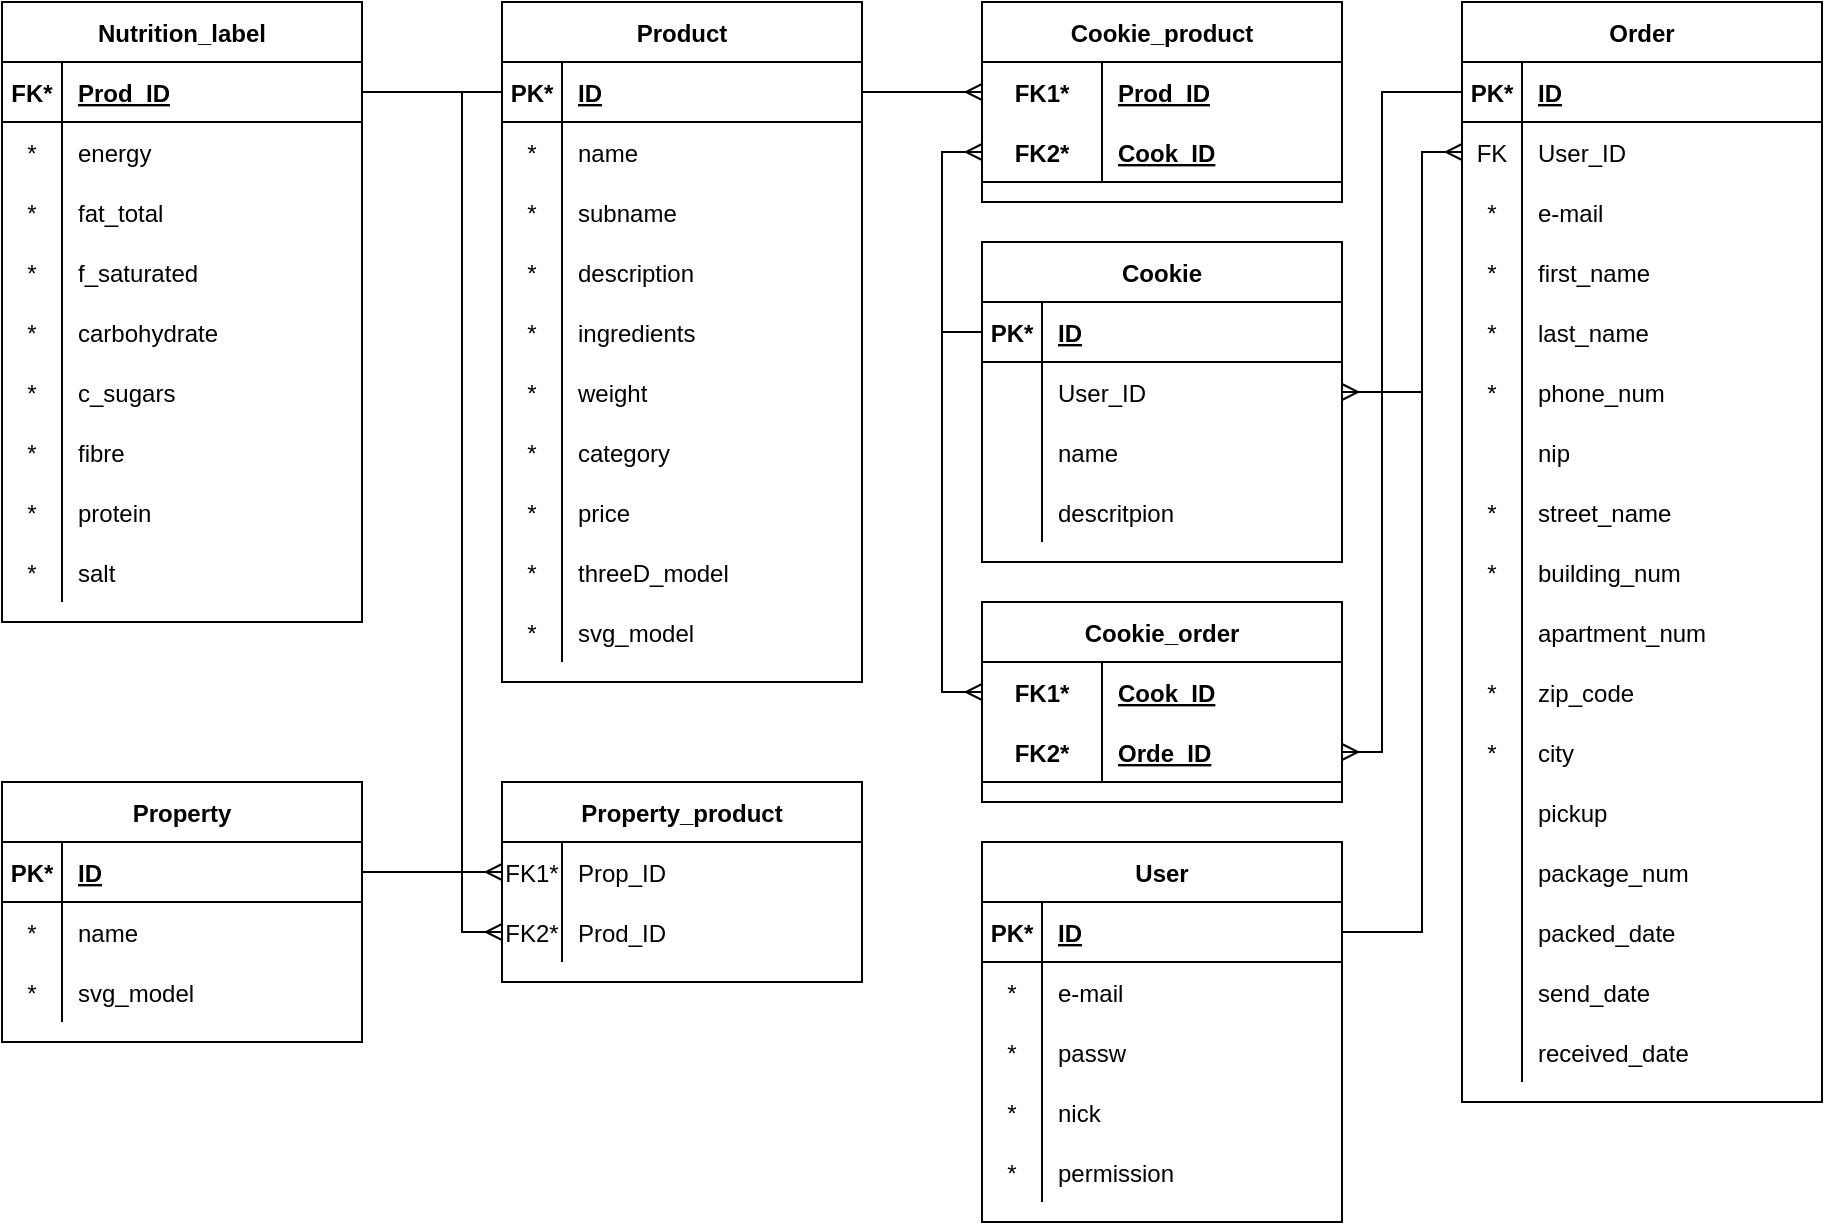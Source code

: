 <mxfile version="18.0.6" type="device"><diagram id="5lNnN4MCp5FqK1g4iGYj" name="Page-1"><mxGraphModel dx="1865" dy="649" grid="1" gridSize="10" guides="1" tooltips="1" connect="1" arrows="1" fold="1" page="1" pageScale="1" pageWidth="827" pageHeight="1169" math="0" shadow="0"><root><mxCell id="0"/><mxCell id="1" parent="0"/><mxCell id="BHsNWdDiVGUq5QHB5deT-18" value="Product" style="shape=table;startSize=30;container=1;collapsible=1;childLayout=tableLayout;fixedRows=1;rowLines=0;fontStyle=1;align=center;resizeLast=1;" parent="1" vertex="1"><mxGeometry x="-290" y="80" width="180" height="340" as="geometry"/></mxCell><mxCell id="BHsNWdDiVGUq5QHB5deT-19" value="" style="shape=tableRow;horizontal=0;startSize=0;swimlaneHead=0;swimlaneBody=0;fillColor=none;collapsible=0;dropTarget=0;points=[[0,0.5],[1,0.5]];portConstraint=eastwest;top=0;left=0;right=0;bottom=1;" parent="BHsNWdDiVGUq5QHB5deT-18" vertex="1"><mxGeometry y="30" width="180" height="30" as="geometry"/></mxCell><mxCell id="BHsNWdDiVGUq5QHB5deT-20" value="PK*" style="shape=partialRectangle;connectable=0;fillColor=none;top=0;left=0;bottom=0;right=0;fontStyle=1;overflow=hidden;" parent="BHsNWdDiVGUq5QHB5deT-19" vertex="1"><mxGeometry width="30" height="30" as="geometry"><mxRectangle width="30" height="30" as="alternateBounds"/></mxGeometry></mxCell><mxCell id="BHsNWdDiVGUq5QHB5deT-21" value="ID" style="shape=partialRectangle;connectable=0;fillColor=none;top=0;left=0;bottom=0;right=0;align=left;spacingLeft=6;fontStyle=5;overflow=hidden;" parent="BHsNWdDiVGUq5QHB5deT-19" vertex="1"><mxGeometry x="30" width="150" height="30" as="geometry"><mxRectangle width="150" height="30" as="alternateBounds"/></mxGeometry></mxCell><mxCell id="BHsNWdDiVGUq5QHB5deT-22" value="" style="shape=tableRow;horizontal=0;startSize=0;swimlaneHead=0;swimlaneBody=0;fillColor=none;collapsible=0;dropTarget=0;points=[[0,0.5],[1,0.5]];portConstraint=eastwest;top=0;left=0;right=0;bottom=0;" parent="BHsNWdDiVGUq5QHB5deT-18" vertex="1"><mxGeometry y="60" width="180" height="30" as="geometry"/></mxCell><mxCell id="BHsNWdDiVGUq5QHB5deT-23" value="*" style="shape=partialRectangle;connectable=0;fillColor=none;top=0;left=0;bottom=0;right=0;editable=1;overflow=hidden;" parent="BHsNWdDiVGUq5QHB5deT-22" vertex="1"><mxGeometry width="30" height="30" as="geometry"><mxRectangle width="30" height="30" as="alternateBounds"/></mxGeometry></mxCell><mxCell id="BHsNWdDiVGUq5QHB5deT-24" value="name" style="shape=partialRectangle;connectable=0;fillColor=none;top=0;left=0;bottom=0;right=0;align=left;spacingLeft=6;overflow=hidden;" parent="BHsNWdDiVGUq5QHB5deT-22" vertex="1"><mxGeometry x="30" width="150" height="30" as="geometry"><mxRectangle width="150" height="30" as="alternateBounds"/></mxGeometry></mxCell><mxCell id="YIOOM4yUHrhQXM6Ax7KT-1" value="" style="shape=tableRow;horizontal=0;startSize=0;swimlaneHead=0;swimlaneBody=0;fillColor=none;collapsible=0;dropTarget=0;points=[[0,0.5],[1,0.5]];portConstraint=eastwest;top=0;left=0;right=0;bottom=0;" parent="BHsNWdDiVGUq5QHB5deT-18" vertex="1"><mxGeometry y="90" width="180" height="30" as="geometry"/></mxCell><mxCell id="YIOOM4yUHrhQXM6Ax7KT-2" value="*" style="shape=partialRectangle;connectable=0;fillColor=none;top=0;left=0;bottom=0;right=0;editable=1;overflow=hidden;" parent="YIOOM4yUHrhQXM6Ax7KT-1" vertex="1"><mxGeometry width="30" height="30" as="geometry"><mxRectangle width="30" height="30" as="alternateBounds"/></mxGeometry></mxCell><mxCell id="YIOOM4yUHrhQXM6Ax7KT-3" value="subname" style="shape=partialRectangle;connectable=0;fillColor=none;top=0;left=0;bottom=0;right=0;align=left;spacingLeft=6;overflow=hidden;" parent="YIOOM4yUHrhQXM6Ax7KT-1" vertex="1"><mxGeometry x="30" width="150" height="30" as="geometry"><mxRectangle width="150" height="30" as="alternateBounds"/></mxGeometry></mxCell><mxCell id="YIOOM4yUHrhQXM6Ax7KT-37" value="" style="shape=tableRow;horizontal=0;startSize=0;swimlaneHead=0;swimlaneBody=0;fillColor=none;collapsible=0;dropTarget=0;points=[[0,0.5],[1,0.5]];portConstraint=eastwest;top=0;left=0;right=0;bottom=0;" parent="BHsNWdDiVGUq5QHB5deT-18" vertex="1"><mxGeometry y="120" width="180" height="30" as="geometry"/></mxCell><mxCell id="YIOOM4yUHrhQXM6Ax7KT-38" value="*" style="shape=partialRectangle;connectable=0;fillColor=none;top=0;left=0;bottom=0;right=0;editable=1;overflow=hidden;" parent="YIOOM4yUHrhQXM6Ax7KT-37" vertex="1"><mxGeometry width="30" height="30" as="geometry"><mxRectangle width="30" height="30" as="alternateBounds"/></mxGeometry></mxCell><mxCell id="YIOOM4yUHrhQXM6Ax7KT-39" value="description" style="shape=partialRectangle;connectable=0;fillColor=none;top=0;left=0;bottom=0;right=0;align=left;spacingLeft=6;overflow=hidden;" parent="YIOOM4yUHrhQXM6Ax7KT-37" vertex="1"><mxGeometry x="30" width="150" height="30" as="geometry"><mxRectangle width="150" height="30" as="alternateBounds"/></mxGeometry></mxCell><mxCell id="UJ43Sdo9ZubXjIy0TAvH-1" value="" style="shape=tableRow;horizontal=0;startSize=0;swimlaneHead=0;swimlaneBody=0;fillColor=none;collapsible=0;dropTarget=0;points=[[0,0.5],[1,0.5]];portConstraint=eastwest;top=0;left=0;right=0;bottom=0;" parent="BHsNWdDiVGUq5QHB5deT-18" vertex="1"><mxGeometry y="150" width="180" height="30" as="geometry"/></mxCell><mxCell id="UJ43Sdo9ZubXjIy0TAvH-2" value="*" style="shape=partialRectangle;connectable=0;fillColor=none;top=0;left=0;bottom=0;right=0;editable=1;overflow=hidden;" parent="UJ43Sdo9ZubXjIy0TAvH-1" vertex="1"><mxGeometry width="30" height="30" as="geometry"><mxRectangle width="30" height="30" as="alternateBounds"/></mxGeometry></mxCell><mxCell id="UJ43Sdo9ZubXjIy0TAvH-3" value="ingredients" style="shape=partialRectangle;connectable=0;fillColor=none;top=0;left=0;bottom=0;right=0;align=left;spacingLeft=6;overflow=hidden;" parent="UJ43Sdo9ZubXjIy0TAvH-1" vertex="1"><mxGeometry x="30" width="150" height="30" as="geometry"><mxRectangle width="150" height="30" as="alternateBounds"/></mxGeometry></mxCell><mxCell id="BHsNWdDiVGUq5QHB5deT-25" value="" style="shape=tableRow;horizontal=0;startSize=0;swimlaneHead=0;swimlaneBody=0;fillColor=none;collapsible=0;dropTarget=0;points=[[0,0.5],[1,0.5]];portConstraint=eastwest;top=0;left=0;right=0;bottom=0;" parent="BHsNWdDiVGUq5QHB5deT-18" vertex="1"><mxGeometry y="180" width="180" height="30" as="geometry"/></mxCell><mxCell id="BHsNWdDiVGUq5QHB5deT-26" value="*" style="shape=partialRectangle;connectable=0;fillColor=none;top=0;left=0;bottom=0;right=0;editable=1;overflow=hidden;" parent="BHsNWdDiVGUq5QHB5deT-25" vertex="1"><mxGeometry width="30" height="30" as="geometry"><mxRectangle width="30" height="30" as="alternateBounds"/></mxGeometry></mxCell><mxCell id="BHsNWdDiVGUq5QHB5deT-27" value="weight" style="shape=partialRectangle;connectable=0;fillColor=none;top=0;left=0;bottom=0;right=0;align=left;spacingLeft=6;overflow=hidden;" parent="BHsNWdDiVGUq5QHB5deT-25" vertex="1"><mxGeometry x="30" width="150" height="30" as="geometry"><mxRectangle width="150" height="30" as="alternateBounds"/></mxGeometry></mxCell><mxCell id="BHsNWdDiVGUq5QHB5deT-28" value="" style="shape=tableRow;horizontal=0;startSize=0;swimlaneHead=0;swimlaneBody=0;fillColor=none;collapsible=0;dropTarget=0;points=[[0,0.5],[1,0.5]];portConstraint=eastwest;top=0;left=0;right=0;bottom=0;" parent="BHsNWdDiVGUq5QHB5deT-18" vertex="1"><mxGeometry y="210" width="180" height="30" as="geometry"/></mxCell><mxCell id="BHsNWdDiVGUq5QHB5deT-29" value="*" style="shape=partialRectangle;connectable=0;fillColor=none;top=0;left=0;bottom=0;right=0;editable=1;overflow=hidden;" parent="BHsNWdDiVGUq5QHB5deT-28" vertex="1"><mxGeometry width="30" height="30" as="geometry"><mxRectangle width="30" height="30" as="alternateBounds"/></mxGeometry></mxCell><mxCell id="BHsNWdDiVGUq5QHB5deT-30" value="category" style="shape=partialRectangle;connectable=0;fillColor=none;top=0;left=0;bottom=0;right=0;align=left;spacingLeft=6;overflow=hidden;" parent="BHsNWdDiVGUq5QHB5deT-28" vertex="1"><mxGeometry x="30" width="150" height="30" as="geometry"><mxRectangle width="150" height="30" as="alternateBounds"/></mxGeometry></mxCell><mxCell id="BHsNWdDiVGUq5QHB5deT-35" value="" style="shape=tableRow;horizontal=0;startSize=0;swimlaneHead=0;swimlaneBody=0;fillColor=none;collapsible=0;dropTarget=0;points=[[0,0.5],[1,0.5]];portConstraint=eastwest;top=0;left=0;right=0;bottom=0;" parent="BHsNWdDiVGUq5QHB5deT-18" vertex="1"><mxGeometry y="240" width="180" height="30" as="geometry"/></mxCell><mxCell id="BHsNWdDiVGUq5QHB5deT-36" value="*" style="shape=partialRectangle;connectable=0;fillColor=none;top=0;left=0;bottom=0;right=0;editable=1;overflow=hidden;" parent="BHsNWdDiVGUq5QHB5deT-35" vertex="1"><mxGeometry width="30" height="30" as="geometry"><mxRectangle width="30" height="30" as="alternateBounds"/></mxGeometry></mxCell><mxCell id="BHsNWdDiVGUq5QHB5deT-37" value="price" style="shape=partialRectangle;connectable=0;fillColor=none;top=0;left=0;bottom=0;right=0;align=left;spacingLeft=6;overflow=hidden;" parent="BHsNWdDiVGUq5QHB5deT-35" vertex="1"><mxGeometry x="30" width="150" height="30" as="geometry"><mxRectangle width="150" height="30" as="alternateBounds"/></mxGeometry></mxCell><mxCell id="IPk9PdRx50HWWcWjP7aY-1" value="" style="shape=tableRow;horizontal=0;startSize=0;swimlaneHead=0;swimlaneBody=0;fillColor=none;collapsible=0;dropTarget=0;points=[[0,0.5],[1,0.5]];portConstraint=eastwest;top=0;left=0;right=0;bottom=0;" parent="BHsNWdDiVGUq5QHB5deT-18" vertex="1"><mxGeometry y="270" width="180" height="30" as="geometry"/></mxCell><mxCell id="IPk9PdRx50HWWcWjP7aY-2" value="*" style="shape=partialRectangle;connectable=0;fillColor=none;top=0;left=0;bottom=0;right=0;editable=1;overflow=hidden;" parent="IPk9PdRx50HWWcWjP7aY-1" vertex="1"><mxGeometry width="30" height="30" as="geometry"><mxRectangle width="30" height="30" as="alternateBounds"/></mxGeometry></mxCell><mxCell id="IPk9PdRx50HWWcWjP7aY-3" value="threeD_model" style="shape=partialRectangle;connectable=0;fillColor=none;top=0;left=0;bottom=0;right=0;align=left;spacingLeft=6;overflow=hidden;" parent="IPk9PdRx50HWWcWjP7aY-1" vertex="1"><mxGeometry x="30" width="150" height="30" as="geometry"><mxRectangle width="150" height="30" as="alternateBounds"/></mxGeometry></mxCell><mxCell id="IPk9PdRx50HWWcWjP7aY-5" value="" style="shape=tableRow;horizontal=0;startSize=0;swimlaneHead=0;swimlaneBody=0;fillColor=none;collapsible=0;dropTarget=0;points=[[0,0.5],[1,0.5]];portConstraint=eastwest;top=0;left=0;right=0;bottom=0;" parent="BHsNWdDiVGUq5QHB5deT-18" vertex="1"><mxGeometry y="300" width="180" height="30" as="geometry"/></mxCell><mxCell id="IPk9PdRx50HWWcWjP7aY-6" value="*" style="shape=partialRectangle;connectable=0;fillColor=none;top=0;left=0;bottom=0;right=0;editable=1;overflow=hidden;" parent="IPk9PdRx50HWWcWjP7aY-5" vertex="1"><mxGeometry width="30" height="30" as="geometry"><mxRectangle width="30" height="30" as="alternateBounds"/></mxGeometry></mxCell><mxCell id="IPk9PdRx50HWWcWjP7aY-7" value="svg_model" style="shape=partialRectangle;connectable=0;fillColor=none;top=0;left=0;bottom=0;right=0;align=left;spacingLeft=6;overflow=hidden;" parent="IPk9PdRx50HWWcWjP7aY-5" vertex="1"><mxGeometry x="30" width="150" height="30" as="geometry"><mxRectangle width="150" height="30" as="alternateBounds"/></mxGeometry></mxCell><mxCell id="BHsNWdDiVGUq5QHB5deT-64" value="Order" style="shape=table;startSize=30;container=1;collapsible=1;childLayout=tableLayout;fixedRows=1;rowLines=0;fontStyle=1;align=center;resizeLast=1;" parent="1" vertex="1"><mxGeometry x="190" y="80" width="180" height="550" as="geometry"/></mxCell><mxCell id="BHsNWdDiVGUq5QHB5deT-65" value="" style="shape=tableRow;horizontal=0;startSize=0;swimlaneHead=0;swimlaneBody=0;fillColor=none;collapsible=0;dropTarget=0;points=[[0,0.5],[1,0.5]];portConstraint=eastwest;top=0;left=0;right=0;bottom=1;" parent="BHsNWdDiVGUq5QHB5deT-64" vertex="1"><mxGeometry y="30" width="180" height="30" as="geometry"/></mxCell><mxCell id="BHsNWdDiVGUq5QHB5deT-66" value="PK*" style="shape=partialRectangle;connectable=0;fillColor=none;top=0;left=0;bottom=0;right=0;fontStyle=1;overflow=hidden;" parent="BHsNWdDiVGUq5QHB5deT-65" vertex="1"><mxGeometry width="30" height="30" as="geometry"><mxRectangle width="30" height="30" as="alternateBounds"/></mxGeometry></mxCell><mxCell id="BHsNWdDiVGUq5QHB5deT-67" value="ID" style="shape=partialRectangle;connectable=0;fillColor=none;top=0;left=0;bottom=0;right=0;align=left;spacingLeft=6;fontStyle=5;overflow=hidden;" parent="BHsNWdDiVGUq5QHB5deT-65" vertex="1"><mxGeometry x="30" width="150" height="30" as="geometry"><mxRectangle width="150" height="30" as="alternateBounds"/></mxGeometry></mxCell><mxCell id="BHsNWdDiVGUq5QHB5deT-68" value="" style="shape=tableRow;horizontal=0;startSize=0;swimlaneHead=0;swimlaneBody=0;fillColor=none;collapsible=0;dropTarget=0;points=[[0,0.5],[1,0.5]];portConstraint=eastwest;top=0;left=0;right=0;bottom=0;" parent="BHsNWdDiVGUq5QHB5deT-64" vertex="1"><mxGeometry y="60" width="180" height="30" as="geometry"/></mxCell><mxCell id="BHsNWdDiVGUq5QHB5deT-69" value="FK" style="shape=partialRectangle;connectable=0;fillColor=none;top=0;left=0;bottom=0;right=0;editable=1;overflow=hidden;" parent="BHsNWdDiVGUq5QHB5deT-68" vertex="1"><mxGeometry width="30" height="30" as="geometry"><mxRectangle width="30" height="30" as="alternateBounds"/></mxGeometry></mxCell><mxCell id="BHsNWdDiVGUq5QHB5deT-70" value="User_ID" style="shape=partialRectangle;connectable=0;fillColor=none;top=0;left=0;bottom=0;right=0;align=left;spacingLeft=6;overflow=hidden;" parent="BHsNWdDiVGUq5QHB5deT-68" vertex="1"><mxGeometry x="30" width="150" height="30" as="geometry"><mxRectangle width="150" height="30" as="alternateBounds"/></mxGeometry></mxCell><mxCell id="IPk9PdRx50HWWcWjP7aY-110" value="" style="shape=tableRow;horizontal=0;startSize=0;swimlaneHead=0;swimlaneBody=0;fillColor=none;collapsible=0;dropTarget=0;points=[[0,0.5],[1,0.5]];portConstraint=eastwest;top=0;left=0;right=0;bottom=0;" parent="BHsNWdDiVGUq5QHB5deT-64" vertex="1"><mxGeometry y="90" width="180" height="30" as="geometry"/></mxCell><mxCell id="IPk9PdRx50HWWcWjP7aY-111" value="*" style="shape=partialRectangle;connectable=0;fillColor=none;top=0;left=0;bottom=0;right=0;editable=1;overflow=hidden;" parent="IPk9PdRx50HWWcWjP7aY-110" vertex="1"><mxGeometry width="30" height="30" as="geometry"><mxRectangle width="30" height="30" as="alternateBounds"/></mxGeometry></mxCell><mxCell id="IPk9PdRx50HWWcWjP7aY-112" value="e-mail" style="shape=partialRectangle;connectable=0;fillColor=none;top=0;left=0;bottom=0;right=0;align=left;spacingLeft=6;overflow=hidden;" parent="IPk9PdRx50HWWcWjP7aY-110" vertex="1"><mxGeometry x="30" width="150" height="30" as="geometry"><mxRectangle width="150" height="30" as="alternateBounds"/></mxGeometry></mxCell><mxCell id="BHsNWdDiVGUq5QHB5deT-71" value="" style="shape=tableRow;horizontal=0;startSize=0;swimlaneHead=0;swimlaneBody=0;fillColor=none;collapsible=0;dropTarget=0;points=[[0,0.5],[1,0.5]];portConstraint=eastwest;top=0;left=0;right=0;bottom=0;" parent="BHsNWdDiVGUq5QHB5deT-64" vertex="1"><mxGeometry y="120" width="180" height="30" as="geometry"/></mxCell><mxCell id="BHsNWdDiVGUq5QHB5deT-72" value="*" style="shape=partialRectangle;connectable=0;fillColor=none;top=0;left=0;bottom=0;right=0;editable=1;overflow=hidden;" parent="BHsNWdDiVGUq5QHB5deT-71" vertex="1"><mxGeometry width="30" height="30" as="geometry"><mxRectangle width="30" height="30" as="alternateBounds"/></mxGeometry></mxCell><mxCell id="BHsNWdDiVGUq5QHB5deT-73" value="first_name" style="shape=partialRectangle;connectable=0;fillColor=none;top=0;left=0;bottom=0;right=0;align=left;spacingLeft=6;overflow=hidden;" parent="BHsNWdDiVGUq5QHB5deT-71" vertex="1"><mxGeometry x="30" width="150" height="30" as="geometry"><mxRectangle width="150" height="30" as="alternateBounds"/></mxGeometry></mxCell><mxCell id="BHsNWdDiVGUq5QHB5deT-74" value="" style="shape=tableRow;horizontal=0;startSize=0;swimlaneHead=0;swimlaneBody=0;fillColor=none;collapsible=0;dropTarget=0;points=[[0,0.5],[1,0.5]];portConstraint=eastwest;top=0;left=0;right=0;bottom=0;" parent="BHsNWdDiVGUq5QHB5deT-64" vertex="1"><mxGeometry y="150" width="180" height="30" as="geometry"/></mxCell><mxCell id="BHsNWdDiVGUq5QHB5deT-75" value="*" style="shape=partialRectangle;connectable=0;fillColor=none;top=0;left=0;bottom=0;right=0;editable=1;overflow=hidden;" parent="BHsNWdDiVGUq5QHB5deT-74" vertex="1"><mxGeometry width="30" height="30" as="geometry"><mxRectangle width="30" height="30" as="alternateBounds"/></mxGeometry></mxCell><mxCell id="BHsNWdDiVGUq5QHB5deT-76" value="last_name" style="shape=partialRectangle;connectable=0;fillColor=none;top=0;left=0;bottom=0;right=0;align=left;spacingLeft=6;overflow=hidden;" parent="BHsNWdDiVGUq5QHB5deT-74" vertex="1"><mxGeometry x="30" width="150" height="30" as="geometry"><mxRectangle width="150" height="30" as="alternateBounds"/></mxGeometry></mxCell><mxCell id="tCZ6pQe_i_ztzxCQhAHh-4" value="" style="shape=tableRow;horizontal=0;startSize=0;swimlaneHead=0;swimlaneBody=0;fillColor=none;collapsible=0;dropTarget=0;points=[[0,0.5],[1,0.5]];portConstraint=eastwest;top=0;left=0;right=0;bottom=0;" parent="BHsNWdDiVGUq5QHB5deT-64" vertex="1"><mxGeometry y="180" width="180" height="30" as="geometry"/></mxCell><mxCell id="tCZ6pQe_i_ztzxCQhAHh-5" value="*" style="shape=partialRectangle;connectable=0;fillColor=none;top=0;left=0;bottom=0;right=0;editable=1;overflow=hidden;" parent="tCZ6pQe_i_ztzxCQhAHh-4" vertex="1"><mxGeometry width="30" height="30" as="geometry"><mxRectangle width="30" height="30" as="alternateBounds"/></mxGeometry></mxCell><mxCell id="tCZ6pQe_i_ztzxCQhAHh-6" value="phone_num" style="shape=partialRectangle;connectable=0;fillColor=none;top=0;left=0;bottom=0;right=0;align=left;spacingLeft=6;overflow=hidden;" parent="tCZ6pQe_i_ztzxCQhAHh-4" vertex="1"><mxGeometry x="30" width="150" height="30" as="geometry"><mxRectangle width="150" height="30" as="alternateBounds"/></mxGeometry></mxCell><mxCell id="tCZ6pQe_i_ztzxCQhAHh-7" value="" style="shape=tableRow;horizontal=0;startSize=0;swimlaneHead=0;swimlaneBody=0;fillColor=none;collapsible=0;dropTarget=0;points=[[0,0.5],[1,0.5]];portConstraint=eastwest;top=0;left=0;right=0;bottom=0;" parent="BHsNWdDiVGUq5QHB5deT-64" vertex="1"><mxGeometry y="210" width="180" height="30" as="geometry"/></mxCell><mxCell id="tCZ6pQe_i_ztzxCQhAHh-8" value="" style="shape=partialRectangle;connectable=0;fillColor=none;top=0;left=0;bottom=0;right=0;editable=1;overflow=hidden;" parent="tCZ6pQe_i_ztzxCQhAHh-7" vertex="1"><mxGeometry width="30" height="30" as="geometry"><mxRectangle width="30" height="30" as="alternateBounds"/></mxGeometry></mxCell><mxCell id="tCZ6pQe_i_ztzxCQhAHh-9" value="nip" style="shape=partialRectangle;connectable=0;fillColor=none;top=0;left=0;bottom=0;right=0;align=left;spacingLeft=6;overflow=hidden;" parent="tCZ6pQe_i_ztzxCQhAHh-7" vertex="1"><mxGeometry x="30" width="150" height="30" as="geometry"><mxRectangle width="150" height="30" as="alternateBounds"/></mxGeometry></mxCell><mxCell id="IPk9PdRx50HWWcWjP7aY-8" value="" style="shape=tableRow;horizontal=0;startSize=0;swimlaneHead=0;swimlaneBody=0;fillColor=none;collapsible=0;dropTarget=0;points=[[0,0.5],[1,0.5]];portConstraint=eastwest;top=0;left=0;right=0;bottom=0;" parent="BHsNWdDiVGUq5QHB5deT-64" vertex="1"><mxGeometry y="240" width="180" height="30" as="geometry"/></mxCell><mxCell id="IPk9PdRx50HWWcWjP7aY-9" value="*" style="shape=partialRectangle;connectable=0;fillColor=none;top=0;left=0;bottom=0;right=0;editable=1;overflow=hidden;" parent="IPk9PdRx50HWWcWjP7aY-8" vertex="1"><mxGeometry width="30" height="30" as="geometry"><mxRectangle width="30" height="30" as="alternateBounds"/></mxGeometry></mxCell><mxCell id="IPk9PdRx50HWWcWjP7aY-10" value="street_name" style="shape=partialRectangle;connectable=0;fillColor=none;top=0;left=0;bottom=0;right=0;align=left;spacingLeft=6;overflow=hidden;" parent="IPk9PdRx50HWWcWjP7aY-8" vertex="1"><mxGeometry x="30" width="150" height="30" as="geometry"><mxRectangle width="150" height="30" as="alternateBounds"/></mxGeometry></mxCell><mxCell id="IPk9PdRx50HWWcWjP7aY-11" value="" style="shape=tableRow;horizontal=0;startSize=0;swimlaneHead=0;swimlaneBody=0;fillColor=none;collapsible=0;dropTarget=0;points=[[0,0.5],[1,0.5]];portConstraint=eastwest;top=0;left=0;right=0;bottom=0;" parent="BHsNWdDiVGUq5QHB5deT-64" vertex="1"><mxGeometry y="270" width="180" height="30" as="geometry"/></mxCell><mxCell id="IPk9PdRx50HWWcWjP7aY-12" value="*" style="shape=partialRectangle;connectable=0;fillColor=none;top=0;left=0;bottom=0;right=0;editable=1;overflow=hidden;" parent="IPk9PdRx50HWWcWjP7aY-11" vertex="1"><mxGeometry width="30" height="30" as="geometry"><mxRectangle width="30" height="30" as="alternateBounds"/></mxGeometry></mxCell><mxCell id="IPk9PdRx50HWWcWjP7aY-13" value="building_num" style="shape=partialRectangle;connectable=0;fillColor=none;top=0;left=0;bottom=0;right=0;align=left;spacingLeft=6;overflow=hidden;" parent="IPk9PdRx50HWWcWjP7aY-11" vertex="1"><mxGeometry x="30" width="150" height="30" as="geometry"><mxRectangle width="150" height="30" as="alternateBounds"/></mxGeometry></mxCell><mxCell id="IPk9PdRx50HWWcWjP7aY-14" value="" style="shape=tableRow;horizontal=0;startSize=0;swimlaneHead=0;swimlaneBody=0;fillColor=none;collapsible=0;dropTarget=0;points=[[0,0.5],[1,0.5]];portConstraint=eastwest;top=0;left=0;right=0;bottom=0;" parent="BHsNWdDiVGUq5QHB5deT-64" vertex="1"><mxGeometry y="300" width="180" height="30" as="geometry"/></mxCell><mxCell id="IPk9PdRx50HWWcWjP7aY-15" value="" style="shape=partialRectangle;connectable=0;fillColor=none;top=0;left=0;bottom=0;right=0;editable=1;overflow=hidden;" parent="IPk9PdRx50HWWcWjP7aY-14" vertex="1"><mxGeometry width="30" height="30" as="geometry"><mxRectangle width="30" height="30" as="alternateBounds"/></mxGeometry></mxCell><mxCell id="IPk9PdRx50HWWcWjP7aY-16" value="apartment_num" style="shape=partialRectangle;connectable=0;fillColor=none;top=0;left=0;bottom=0;right=0;align=left;spacingLeft=6;overflow=hidden;" parent="IPk9PdRx50HWWcWjP7aY-14" vertex="1"><mxGeometry x="30" width="150" height="30" as="geometry"><mxRectangle width="150" height="30" as="alternateBounds"/></mxGeometry></mxCell><mxCell id="IPk9PdRx50HWWcWjP7aY-17" value="" style="shape=tableRow;horizontal=0;startSize=0;swimlaneHead=0;swimlaneBody=0;fillColor=none;collapsible=0;dropTarget=0;points=[[0,0.5],[1,0.5]];portConstraint=eastwest;top=0;left=0;right=0;bottom=0;" parent="BHsNWdDiVGUq5QHB5deT-64" vertex="1"><mxGeometry y="330" width="180" height="30" as="geometry"/></mxCell><mxCell id="IPk9PdRx50HWWcWjP7aY-18" value="*" style="shape=partialRectangle;connectable=0;fillColor=none;top=0;left=0;bottom=0;right=0;editable=1;overflow=hidden;" parent="IPk9PdRx50HWWcWjP7aY-17" vertex="1"><mxGeometry width="30" height="30" as="geometry"><mxRectangle width="30" height="30" as="alternateBounds"/></mxGeometry></mxCell><mxCell id="IPk9PdRx50HWWcWjP7aY-19" value="zip_code" style="shape=partialRectangle;connectable=0;fillColor=none;top=0;left=0;bottom=0;right=0;align=left;spacingLeft=6;overflow=hidden;" parent="IPk9PdRx50HWWcWjP7aY-17" vertex="1"><mxGeometry x="30" width="150" height="30" as="geometry"><mxRectangle width="150" height="30" as="alternateBounds"/></mxGeometry></mxCell><mxCell id="IPk9PdRx50HWWcWjP7aY-20" value="" style="shape=tableRow;horizontal=0;startSize=0;swimlaneHead=0;swimlaneBody=0;fillColor=none;collapsible=0;dropTarget=0;points=[[0,0.5],[1,0.5]];portConstraint=eastwest;top=0;left=0;right=0;bottom=0;" parent="BHsNWdDiVGUq5QHB5deT-64" vertex="1"><mxGeometry y="360" width="180" height="30" as="geometry"/></mxCell><mxCell id="IPk9PdRx50HWWcWjP7aY-21" value="*" style="shape=partialRectangle;connectable=0;fillColor=none;top=0;left=0;bottom=0;right=0;editable=1;overflow=hidden;" parent="IPk9PdRx50HWWcWjP7aY-20" vertex="1"><mxGeometry width="30" height="30" as="geometry"><mxRectangle width="30" height="30" as="alternateBounds"/></mxGeometry></mxCell><mxCell id="IPk9PdRx50HWWcWjP7aY-22" value="city" style="shape=partialRectangle;connectable=0;fillColor=none;top=0;left=0;bottom=0;right=0;align=left;spacingLeft=6;overflow=hidden;" parent="IPk9PdRx50HWWcWjP7aY-20" vertex="1"><mxGeometry x="30" width="150" height="30" as="geometry"><mxRectangle width="150" height="30" as="alternateBounds"/></mxGeometry></mxCell><mxCell id="UJ43Sdo9ZubXjIy0TAvH-4" value="" style="shape=tableRow;horizontal=0;startSize=0;swimlaneHead=0;swimlaneBody=0;fillColor=none;collapsible=0;dropTarget=0;points=[[0,0.5],[1,0.5]];portConstraint=eastwest;top=0;left=0;right=0;bottom=0;" parent="BHsNWdDiVGUq5QHB5deT-64" vertex="1"><mxGeometry y="390" width="180" height="30" as="geometry"/></mxCell><mxCell id="UJ43Sdo9ZubXjIy0TAvH-5" value="" style="shape=partialRectangle;connectable=0;fillColor=none;top=0;left=0;bottom=0;right=0;editable=1;overflow=hidden;" parent="UJ43Sdo9ZubXjIy0TAvH-4" vertex="1"><mxGeometry width="30" height="30" as="geometry"><mxRectangle width="30" height="30" as="alternateBounds"/></mxGeometry></mxCell><mxCell id="UJ43Sdo9ZubXjIy0TAvH-6" value="pickup" style="shape=partialRectangle;connectable=0;fillColor=none;top=0;left=0;bottom=0;right=0;align=left;spacingLeft=6;overflow=hidden;" parent="UJ43Sdo9ZubXjIy0TAvH-4" vertex="1"><mxGeometry x="30" width="150" height="30" as="geometry"><mxRectangle width="150" height="30" as="alternateBounds"/></mxGeometry></mxCell><mxCell id="tCZ6pQe_i_ztzxCQhAHh-10" value="" style="shape=tableRow;horizontal=0;startSize=0;swimlaneHead=0;swimlaneBody=0;fillColor=none;collapsible=0;dropTarget=0;points=[[0,0.5],[1,0.5]];portConstraint=eastwest;top=0;left=0;right=0;bottom=0;" parent="BHsNWdDiVGUq5QHB5deT-64" vertex="1"><mxGeometry y="420" width="180" height="30" as="geometry"/></mxCell><mxCell id="tCZ6pQe_i_ztzxCQhAHh-11" value="" style="shape=partialRectangle;connectable=0;fillColor=none;top=0;left=0;bottom=0;right=0;editable=1;overflow=hidden;" parent="tCZ6pQe_i_ztzxCQhAHh-10" vertex="1"><mxGeometry width="30" height="30" as="geometry"><mxRectangle width="30" height="30" as="alternateBounds"/></mxGeometry></mxCell><mxCell id="tCZ6pQe_i_ztzxCQhAHh-12" value="package_num" style="shape=partialRectangle;connectable=0;fillColor=none;top=0;left=0;bottom=0;right=0;align=left;spacingLeft=6;overflow=hidden;" parent="tCZ6pQe_i_ztzxCQhAHh-10" vertex="1"><mxGeometry x="30" width="150" height="30" as="geometry"><mxRectangle width="150" height="30" as="alternateBounds"/></mxGeometry></mxCell><mxCell id="IPk9PdRx50HWWcWjP7aY-100" value="" style="shape=tableRow;horizontal=0;startSize=0;swimlaneHead=0;swimlaneBody=0;fillColor=none;collapsible=0;dropTarget=0;points=[[0,0.5],[1,0.5]];portConstraint=eastwest;top=0;left=0;right=0;bottom=0;" parent="BHsNWdDiVGUq5QHB5deT-64" vertex="1"><mxGeometry y="450" width="180" height="30" as="geometry"/></mxCell><mxCell id="IPk9PdRx50HWWcWjP7aY-101" value="" style="shape=partialRectangle;connectable=0;fillColor=none;top=0;left=0;bottom=0;right=0;editable=1;overflow=hidden;" parent="IPk9PdRx50HWWcWjP7aY-100" vertex="1"><mxGeometry width="30" height="30" as="geometry"><mxRectangle width="30" height="30" as="alternateBounds"/></mxGeometry></mxCell><mxCell id="IPk9PdRx50HWWcWjP7aY-102" value="packed_date" style="shape=partialRectangle;connectable=0;fillColor=none;top=0;left=0;bottom=0;right=0;align=left;spacingLeft=6;overflow=hidden;" parent="IPk9PdRx50HWWcWjP7aY-100" vertex="1"><mxGeometry x="30" width="150" height="30" as="geometry"><mxRectangle width="150" height="30" as="alternateBounds"/></mxGeometry></mxCell><mxCell id="IPk9PdRx50HWWcWjP7aY-97" value="" style="shape=tableRow;horizontal=0;startSize=0;swimlaneHead=0;swimlaneBody=0;fillColor=none;collapsible=0;dropTarget=0;points=[[0,0.5],[1,0.5]];portConstraint=eastwest;top=0;left=0;right=0;bottom=0;" parent="BHsNWdDiVGUq5QHB5deT-64" vertex="1"><mxGeometry y="480" width="180" height="30" as="geometry"/></mxCell><mxCell id="IPk9PdRx50HWWcWjP7aY-98" value="" style="shape=partialRectangle;connectable=0;fillColor=none;top=0;left=0;bottom=0;right=0;editable=1;overflow=hidden;" parent="IPk9PdRx50HWWcWjP7aY-97" vertex="1"><mxGeometry width="30" height="30" as="geometry"><mxRectangle width="30" height="30" as="alternateBounds"/></mxGeometry></mxCell><mxCell id="IPk9PdRx50HWWcWjP7aY-99" value="send_date" style="shape=partialRectangle;connectable=0;fillColor=none;top=0;left=0;bottom=0;right=0;align=left;spacingLeft=6;overflow=hidden;" parent="IPk9PdRx50HWWcWjP7aY-97" vertex="1"><mxGeometry x="30" width="150" height="30" as="geometry"><mxRectangle width="150" height="30" as="alternateBounds"/></mxGeometry></mxCell><mxCell id="IPk9PdRx50HWWcWjP7aY-103" value="" style="shape=tableRow;horizontal=0;startSize=0;swimlaneHead=0;swimlaneBody=0;fillColor=none;collapsible=0;dropTarget=0;points=[[0,0.5],[1,0.5]];portConstraint=eastwest;top=0;left=0;right=0;bottom=0;" parent="BHsNWdDiVGUq5QHB5deT-64" vertex="1"><mxGeometry y="510" width="180" height="30" as="geometry"/></mxCell><mxCell id="IPk9PdRx50HWWcWjP7aY-104" value="" style="shape=partialRectangle;connectable=0;fillColor=none;top=0;left=0;bottom=0;right=0;editable=1;overflow=hidden;" parent="IPk9PdRx50HWWcWjP7aY-103" vertex="1"><mxGeometry width="30" height="30" as="geometry"><mxRectangle width="30" height="30" as="alternateBounds"/></mxGeometry></mxCell><mxCell id="IPk9PdRx50HWWcWjP7aY-105" value="received_date" style="shape=partialRectangle;connectable=0;fillColor=none;top=0;left=0;bottom=0;right=0;align=left;spacingLeft=6;overflow=hidden;" parent="IPk9PdRx50HWWcWjP7aY-103" vertex="1"><mxGeometry x="30" width="150" height="30" as="geometry"><mxRectangle width="150" height="30" as="alternateBounds"/></mxGeometry></mxCell><mxCell id="IPk9PdRx50HWWcWjP7aY-23" value="Cookie" style="shape=table;startSize=30;container=1;collapsible=1;childLayout=tableLayout;fixedRows=1;rowLines=0;fontStyle=1;align=center;resizeLast=1;" parent="1" vertex="1"><mxGeometry x="-50" y="200" width="180" height="160" as="geometry"/></mxCell><mxCell id="IPk9PdRx50HWWcWjP7aY-24" value="" style="shape=tableRow;horizontal=0;startSize=0;swimlaneHead=0;swimlaneBody=0;fillColor=none;collapsible=0;dropTarget=0;points=[[0,0.5],[1,0.5]];portConstraint=eastwest;top=0;left=0;right=0;bottom=1;" parent="IPk9PdRx50HWWcWjP7aY-23" vertex="1"><mxGeometry y="30" width="180" height="30" as="geometry"/></mxCell><mxCell id="IPk9PdRx50HWWcWjP7aY-25" value="PK*" style="shape=partialRectangle;connectable=0;fillColor=none;top=0;left=0;bottom=0;right=0;fontStyle=1;overflow=hidden;" parent="IPk9PdRx50HWWcWjP7aY-24" vertex="1"><mxGeometry width="30" height="30" as="geometry"><mxRectangle width="30" height="30" as="alternateBounds"/></mxGeometry></mxCell><mxCell id="IPk9PdRx50HWWcWjP7aY-26" value="ID" style="shape=partialRectangle;connectable=0;fillColor=none;top=0;left=0;bottom=0;right=0;align=left;spacingLeft=6;fontStyle=5;overflow=hidden;" parent="IPk9PdRx50HWWcWjP7aY-24" vertex="1"><mxGeometry x="30" width="150" height="30" as="geometry"><mxRectangle width="150" height="30" as="alternateBounds"/></mxGeometry></mxCell><mxCell id="gy-YIhMgdbT4sDW-OAPL-20" value="" style="shape=tableRow;horizontal=0;startSize=0;swimlaneHead=0;swimlaneBody=0;fillColor=none;collapsible=0;dropTarget=0;points=[[0,0.5],[1,0.5]];portConstraint=eastwest;top=0;left=0;right=0;bottom=0;" vertex="1" parent="IPk9PdRx50HWWcWjP7aY-23"><mxGeometry y="60" width="180" height="30" as="geometry"/></mxCell><mxCell id="gy-YIhMgdbT4sDW-OAPL-21" value="" style="shape=partialRectangle;connectable=0;fillColor=none;top=0;left=0;bottom=0;right=0;editable=1;overflow=hidden;" vertex="1" parent="gy-YIhMgdbT4sDW-OAPL-20"><mxGeometry width="30" height="30" as="geometry"><mxRectangle width="30" height="30" as="alternateBounds"/></mxGeometry></mxCell><mxCell id="gy-YIhMgdbT4sDW-OAPL-22" value="User_ID" style="shape=partialRectangle;connectable=0;fillColor=none;top=0;left=0;bottom=0;right=0;align=left;spacingLeft=6;overflow=hidden;" vertex="1" parent="gy-YIhMgdbT4sDW-OAPL-20"><mxGeometry x="30" width="150" height="30" as="geometry"><mxRectangle width="150" height="30" as="alternateBounds"/></mxGeometry></mxCell><mxCell id="IPk9PdRx50HWWcWjP7aY-37" value="" style="shape=tableRow;horizontal=0;startSize=0;swimlaneHead=0;swimlaneBody=0;fillColor=none;collapsible=0;dropTarget=0;points=[[0,0.5],[1,0.5]];portConstraint=eastwest;top=0;left=0;right=0;bottom=0;" parent="IPk9PdRx50HWWcWjP7aY-23" vertex="1"><mxGeometry y="90" width="180" height="30" as="geometry"/></mxCell><mxCell id="IPk9PdRx50HWWcWjP7aY-38" value="" style="shape=partialRectangle;connectable=0;fillColor=none;top=0;left=0;bottom=0;right=0;editable=1;overflow=hidden;" parent="IPk9PdRx50HWWcWjP7aY-37" vertex="1"><mxGeometry width="30" height="30" as="geometry"><mxRectangle width="30" height="30" as="alternateBounds"/></mxGeometry></mxCell><mxCell id="IPk9PdRx50HWWcWjP7aY-39" value="name" style="shape=partialRectangle;connectable=0;fillColor=none;top=0;left=0;bottom=0;right=0;align=left;spacingLeft=6;overflow=hidden;" parent="IPk9PdRx50HWWcWjP7aY-37" vertex="1"><mxGeometry x="30" width="150" height="30" as="geometry"><mxRectangle width="150" height="30" as="alternateBounds"/></mxGeometry></mxCell><mxCell id="tCZ6pQe_i_ztzxCQhAHh-1" value="" style="shape=tableRow;horizontal=0;startSize=0;swimlaneHead=0;swimlaneBody=0;fillColor=none;collapsible=0;dropTarget=0;points=[[0,0.5],[1,0.5]];portConstraint=eastwest;top=0;left=0;right=0;bottom=0;" parent="IPk9PdRx50HWWcWjP7aY-23" vertex="1"><mxGeometry y="120" width="180" height="30" as="geometry"/></mxCell><mxCell id="tCZ6pQe_i_ztzxCQhAHh-2" value="" style="shape=partialRectangle;connectable=0;fillColor=none;top=0;left=0;bottom=0;right=0;editable=1;overflow=hidden;" parent="tCZ6pQe_i_ztzxCQhAHh-1" vertex="1"><mxGeometry width="30" height="30" as="geometry"><mxRectangle width="30" height="30" as="alternateBounds"/></mxGeometry></mxCell><mxCell id="tCZ6pQe_i_ztzxCQhAHh-3" value="descritpion" style="shape=partialRectangle;connectable=0;fillColor=none;top=0;left=0;bottom=0;right=0;align=left;spacingLeft=6;overflow=hidden;" parent="tCZ6pQe_i_ztzxCQhAHh-1" vertex="1"><mxGeometry x="30" width="150" height="30" as="geometry"><mxRectangle width="150" height="30" as="alternateBounds"/></mxGeometry></mxCell><mxCell id="IPk9PdRx50HWWcWjP7aY-53" value="Cookie_product" style="shape=table;startSize=30;container=1;collapsible=1;childLayout=tableLayout;fixedRows=1;rowLines=0;fontStyle=1;align=center;resizeLast=1;" parent="1" vertex="1"><mxGeometry x="-50" y="80" width="180" height="100" as="geometry"/></mxCell><mxCell id="IPk9PdRx50HWWcWjP7aY-54" value="" style="shape=tableRow;horizontal=0;startSize=0;swimlaneHead=0;swimlaneBody=0;fillColor=none;collapsible=0;dropTarget=0;points=[[0,0.5],[1,0.5]];portConstraint=eastwest;top=0;left=0;right=0;bottom=0;" parent="IPk9PdRx50HWWcWjP7aY-53" vertex="1"><mxGeometry y="30" width="180" height="30" as="geometry"/></mxCell><mxCell id="IPk9PdRx50HWWcWjP7aY-55" value="FK1*" style="shape=partialRectangle;connectable=0;fillColor=none;top=0;left=0;bottom=0;right=0;fontStyle=1;overflow=hidden;" parent="IPk9PdRx50HWWcWjP7aY-54" vertex="1"><mxGeometry width="60" height="30" as="geometry"><mxRectangle width="60" height="30" as="alternateBounds"/></mxGeometry></mxCell><mxCell id="IPk9PdRx50HWWcWjP7aY-56" value="Prod_ID" style="shape=partialRectangle;connectable=0;fillColor=none;top=0;left=0;bottom=0;right=0;align=left;spacingLeft=6;fontStyle=5;overflow=hidden;" parent="IPk9PdRx50HWWcWjP7aY-54" vertex="1"><mxGeometry x="60" width="120" height="30" as="geometry"><mxRectangle width="120" height="30" as="alternateBounds"/></mxGeometry></mxCell><mxCell id="IPk9PdRx50HWWcWjP7aY-57" value="" style="shape=tableRow;horizontal=0;startSize=0;swimlaneHead=0;swimlaneBody=0;fillColor=none;collapsible=0;dropTarget=0;points=[[0,0.5],[1,0.5]];portConstraint=eastwest;top=0;left=0;right=0;bottom=1;" parent="IPk9PdRx50HWWcWjP7aY-53" vertex="1"><mxGeometry y="60" width="180" height="30" as="geometry"/></mxCell><mxCell id="IPk9PdRx50HWWcWjP7aY-58" value="FK2*" style="shape=partialRectangle;connectable=0;fillColor=none;top=0;left=0;bottom=0;right=0;fontStyle=1;overflow=hidden;" parent="IPk9PdRx50HWWcWjP7aY-57" vertex="1"><mxGeometry width="60" height="30" as="geometry"><mxRectangle width="60" height="30" as="alternateBounds"/></mxGeometry></mxCell><mxCell id="IPk9PdRx50HWWcWjP7aY-59" value="Cook_ID" style="shape=partialRectangle;connectable=0;fillColor=none;top=0;left=0;bottom=0;right=0;align=left;spacingLeft=6;fontStyle=5;overflow=hidden;" parent="IPk9PdRx50HWWcWjP7aY-57" vertex="1"><mxGeometry x="60" width="120" height="30" as="geometry"><mxRectangle width="120" height="30" as="alternateBounds"/></mxGeometry></mxCell><mxCell id="IPk9PdRx50HWWcWjP7aY-66" style="edgeStyle=orthogonalEdgeStyle;rounded=0;orthogonalLoop=1;jettySize=auto;html=1;exitX=1;exitY=0.5;exitDx=0;exitDy=0;entryX=0;entryY=0.5;entryDx=0;entryDy=0;endArrow=ERmany;endFill=0;" parent="1" source="BHsNWdDiVGUq5QHB5deT-19" target="IPk9PdRx50HWWcWjP7aY-54" edge="1"><mxGeometry relative="1" as="geometry"/></mxCell><mxCell id="IPk9PdRx50HWWcWjP7aY-67" style="edgeStyle=orthogonalEdgeStyle;rounded=0;orthogonalLoop=1;jettySize=auto;html=1;exitX=0;exitY=0.5;exitDx=0;exitDy=0;entryX=0;entryY=0.5;entryDx=0;entryDy=0;endArrow=ERmany;endFill=0;" parent="1" source="IPk9PdRx50HWWcWjP7aY-24" target="IPk9PdRx50HWWcWjP7aY-57" edge="1"><mxGeometry relative="1" as="geometry"/></mxCell><mxCell id="IPk9PdRx50HWWcWjP7aY-68" value="Cookie_order" style="shape=table;startSize=30;container=1;collapsible=1;childLayout=tableLayout;fixedRows=1;rowLines=0;fontStyle=1;align=center;resizeLast=1;" parent="1" vertex="1"><mxGeometry x="-50" y="380" width="180" height="100" as="geometry"/></mxCell><mxCell id="IPk9PdRx50HWWcWjP7aY-69" value="" style="shape=tableRow;horizontal=0;startSize=0;swimlaneHead=0;swimlaneBody=0;fillColor=none;collapsible=0;dropTarget=0;points=[[0,0.5],[1,0.5]];portConstraint=eastwest;top=0;left=0;right=0;bottom=0;" parent="IPk9PdRx50HWWcWjP7aY-68" vertex="1"><mxGeometry y="30" width="180" height="30" as="geometry"/></mxCell><mxCell id="IPk9PdRx50HWWcWjP7aY-70" value="FK1*" style="shape=partialRectangle;connectable=0;fillColor=none;top=0;left=0;bottom=0;right=0;fontStyle=1;overflow=hidden;" parent="IPk9PdRx50HWWcWjP7aY-69" vertex="1"><mxGeometry width="60" height="30" as="geometry"><mxRectangle width="60" height="30" as="alternateBounds"/></mxGeometry></mxCell><mxCell id="IPk9PdRx50HWWcWjP7aY-71" value="Cook_ID" style="shape=partialRectangle;connectable=0;fillColor=none;top=0;left=0;bottom=0;right=0;align=left;spacingLeft=6;fontStyle=5;overflow=hidden;" parent="IPk9PdRx50HWWcWjP7aY-69" vertex="1"><mxGeometry x="60" width="120" height="30" as="geometry"><mxRectangle width="120" height="30" as="alternateBounds"/></mxGeometry></mxCell><mxCell id="IPk9PdRx50HWWcWjP7aY-72" value="" style="shape=tableRow;horizontal=0;startSize=0;swimlaneHead=0;swimlaneBody=0;fillColor=none;collapsible=0;dropTarget=0;points=[[0,0.5],[1,0.5]];portConstraint=eastwest;top=0;left=0;right=0;bottom=1;" parent="IPk9PdRx50HWWcWjP7aY-68" vertex="1"><mxGeometry y="60" width="180" height="30" as="geometry"/></mxCell><mxCell id="IPk9PdRx50HWWcWjP7aY-73" value="FK2*" style="shape=partialRectangle;connectable=0;fillColor=none;top=0;left=0;bottom=0;right=0;fontStyle=1;overflow=hidden;" parent="IPk9PdRx50HWWcWjP7aY-72" vertex="1"><mxGeometry width="60" height="30" as="geometry"><mxRectangle width="60" height="30" as="alternateBounds"/></mxGeometry></mxCell><mxCell id="IPk9PdRx50HWWcWjP7aY-74" value="Orde_ID" style="shape=partialRectangle;connectable=0;fillColor=none;top=0;left=0;bottom=0;right=0;align=left;spacingLeft=6;fontStyle=5;overflow=hidden;" parent="IPk9PdRx50HWWcWjP7aY-72" vertex="1"><mxGeometry x="60" width="120" height="30" as="geometry"><mxRectangle width="120" height="30" as="alternateBounds"/></mxGeometry></mxCell><mxCell id="IPk9PdRx50HWWcWjP7aY-81" style="edgeStyle=orthogonalEdgeStyle;rounded=0;orthogonalLoop=1;jettySize=auto;html=1;exitX=0;exitY=0.5;exitDx=0;exitDy=0;entryX=0;entryY=0.5;entryDx=0;entryDy=0;endArrow=ERmany;endFill=0;" parent="1" source="IPk9PdRx50HWWcWjP7aY-24" target="IPk9PdRx50HWWcWjP7aY-69" edge="1"><mxGeometry relative="1" as="geometry"/></mxCell><mxCell id="IPk9PdRx50HWWcWjP7aY-82" style="edgeStyle=orthogonalEdgeStyle;rounded=0;orthogonalLoop=1;jettySize=auto;html=1;exitX=0;exitY=0.5;exitDx=0;exitDy=0;entryX=1;entryY=0.5;entryDx=0;entryDy=0;endArrow=ERmany;endFill=0;" parent="1" source="BHsNWdDiVGUq5QHB5deT-65" target="IPk9PdRx50HWWcWjP7aY-72" edge="1"><mxGeometry relative="1" as="geometry"><Array as="points"><mxPoint x="150" y="125"/><mxPoint x="150" y="455"/></Array></mxGeometry></mxCell><mxCell id="IPk9PdRx50HWWcWjP7aY-83" value="User" style="shape=table;startSize=30;container=1;collapsible=1;childLayout=tableLayout;fixedRows=1;rowLines=0;fontStyle=1;align=center;resizeLast=1;" parent="1" vertex="1"><mxGeometry x="-50" y="500" width="180" height="190" as="geometry"/></mxCell><mxCell id="IPk9PdRx50HWWcWjP7aY-84" value="" style="shape=tableRow;horizontal=0;startSize=0;swimlaneHead=0;swimlaneBody=0;fillColor=none;collapsible=0;dropTarget=0;points=[[0,0.5],[1,0.5]];portConstraint=eastwest;top=0;left=0;right=0;bottom=1;" parent="IPk9PdRx50HWWcWjP7aY-83" vertex="1"><mxGeometry y="30" width="180" height="30" as="geometry"/></mxCell><mxCell id="IPk9PdRx50HWWcWjP7aY-85" value="PK*" style="shape=partialRectangle;connectable=0;fillColor=none;top=0;left=0;bottom=0;right=0;fontStyle=1;overflow=hidden;" parent="IPk9PdRx50HWWcWjP7aY-84" vertex="1"><mxGeometry width="30" height="30" as="geometry"><mxRectangle width="30" height="30" as="alternateBounds"/></mxGeometry></mxCell><mxCell id="IPk9PdRx50HWWcWjP7aY-86" value="ID" style="shape=partialRectangle;connectable=0;fillColor=none;top=0;left=0;bottom=0;right=0;align=left;spacingLeft=6;fontStyle=5;overflow=hidden;" parent="IPk9PdRx50HWWcWjP7aY-84" vertex="1"><mxGeometry x="30" width="150" height="30" as="geometry"><mxRectangle width="150" height="30" as="alternateBounds"/></mxGeometry></mxCell><mxCell id="IPk9PdRx50HWWcWjP7aY-107" value="" style="shape=tableRow;horizontal=0;startSize=0;swimlaneHead=0;swimlaneBody=0;fillColor=none;collapsible=0;dropTarget=0;points=[[0,0.5],[1,0.5]];portConstraint=eastwest;top=0;left=0;right=0;bottom=0;" parent="IPk9PdRx50HWWcWjP7aY-83" vertex="1"><mxGeometry y="60" width="180" height="30" as="geometry"/></mxCell><mxCell id="IPk9PdRx50HWWcWjP7aY-108" value="*" style="shape=partialRectangle;connectable=0;fillColor=none;top=0;left=0;bottom=0;right=0;editable=1;overflow=hidden;" parent="IPk9PdRx50HWWcWjP7aY-107" vertex="1"><mxGeometry width="30" height="30" as="geometry"><mxRectangle width="30" height="30" as="alternateBounds"/></mxGeometry></mxCell><mxCell id="IPk9PdRx50HWWcWjP7aY-109" value="e-mail" style="shape=partialRectangle;connectable=0;fillColor=none;top=0;left=0;bottom=0;right=0;align=left;spacingLeft=6;overflow=hidden;" parent="IPk9PdRx50HWWcWjP7aY-107" vertex="1"><mxGeometry x="30" width="150" height="30" as="geometry"><mxRectangle width="150" height="30" as="alternateBounds"/></mxGeometry></mxCell><mxCell id="IPk9PdRx50HWWcWjP7aY-87" value="" style="shape=tableRow;horizontal=0;startSize=0;swimlaneHead=0;swimlaneBody=0;fillColor=none;collapsible=0;dropTarget=0;points=[[0,0.5],[1,0.5]];portConstraint=eastwest;top=0;left=0;right=0;bottom=0;" parent="IPk9PdRx50HWWcWjP7aY-83" vertex="1"><mxGeometry y="90" width="180" height="30" as="geometry"/></mxCell><mxCell id="IPk9PdRx50HWWcWjP7aY-88" value="*" style="shape=partialRectangle;connectable=0;fillColor=none;top=0;left=0;bottom=0;right=0;editable=1;overflow=hidden;" parent="IPk9PdRx50HWWcWjP7aY-87" vertex="1"><mxGeometry width="30" height="30" as="geometry"><mxRectangle width="30" height="30" as="alternateBounds"/></mxGeometry></mxCell><mxCell id="IPk9PdRx50HWWcWjP7aY-89" value="passw" style="shape=partialRectangle;connectable=0;fillColor=none;top=0;left=0;bottom=0;right=0;align=left;spacingLeft=6;overflow=hidden;" parent="IPk9PdRx50HWWcWjP7aY-87" vertex="1"><mxGeometry x="30" width="150" height="30" as="geometry"><mxRectangle width="150" height="30" as="alternateBounds"/></mxGeometry></mxCell><mxCell id="IPk9PdRx50HWWcWjP7aY-90" value="" style="shape=tableRow;horizontal=0;startSize=0;swimlaneHead=0;swimlaneBody=0;fillColor=none;collapsible=0;dropTarget=0;points=[[0,0.5],[1,0.5]];portConstraint=eastwest;top=0;left=0;right=0;bottom=0;" parent="IPk9PdRx50HWWcWjP7aY-83" vertex="1"><mxGeometry y="120" width="180" height="30" as="geometry"/></mxCell><mxCell id="IPk9PdRx50HWWcWjP7aY-91" value="*" style="shape=partialRectangle;connectable=0;fillColor=none;top=0;left=0;bottom=0;right=0;editable=1;overflow=hidden;" parent="IPk9PdRx50HWWcWjP7aY-90" vertex="1"><mxGeometry width="30" height="30" as="geometry"><mxRectangle width="30" height="30" as="alternateBounds"/></mxGeometry></mxCell><mxCell id="IPk9PdRx50HWWcWjP7aY-92" value="nick" style="shape=partialRectangle;connectable=0;fillColor=none;top=0;left=0;bottom=0;right=0;align=left;spacingLeft=6;overflow=hidden;" parent="IPk9PdRx50HWWcWjP7aY-90" vertex="1"><mxGeometry x="30" width="150" height="30" as="geometry"><mxRectangle width="150" height="30" as="alternateBounds"/></mxGeometry></mxCell><mxCell id="IPk9PdRx50HWWcWjP7aY-133" value="" style="shape=tableRow;horizontal=0;startSize=0;swimlaneHead=0;swimlaneBody=0;fillColor=none;collapsible=0;dropTarget=0;points=[[0,0.5],[1,0.5]];portConstraint=eastwest;top=0;left=0;right=0;bottom=0;" parent="IPk9PdRx50HWWcWjP7aY-83" vertex="1"><mxGeometry y="150" width="180" height="30" as="geometry"/></mxCell><mxCell id="IPk9PdRx50HWWcWjP7aY-134" value="*" style="shape=partialRectangle;connectable=0;fillColor=none;top=0;left=0;bottom=0;right=0;editable=1;overflow=hidden;" parent="IPk9PdRx50HWWcWjP7aY-133" vertex="1"><mxGeometry width="30" height="30" as="geometry"><mxRectangle width="30" height="30" as="alternateBounds"/></mxGeometry></mxCell><mxCell id="IPk9PdRx50HWWcWjP7aY-135" value="permission" style="shape=partialRectangle;connectable=0;fillColor=none;top=0;left=0;bottom=0;right=0;align=left;spacingLeft=6;overflow=hidden;" parent="IPk9PdRx50HWWcWjP7aY-133" vertex="1"><mxGeometry x="30" width="150" height="30" as="geometry"><mxRectangle width="150" height="30" as="alternateBounds"/></mxGeometry></mxCell><mxCell id="IPk9PdRx50HWWcWjP7aY-96" style="edgeStyle=orthogonalEdgeStyle;rounded=0;orthogonalLoop=1;jettySize=auto;html=1;exitX=1;exitY=0.5;exitDx=0;exitDy=0;endArrow=ERmany;endFill=0;entryX=0;entryY=0.5;entryDx=0;entryDy=0;" parent="1" source="IPk9PdRx50HWWcWjP7aY-84" target="BHsNWdDiVGUq5QHB5deT-68" edge="1"><mxGeometry relative="1" as="geometry"><Array as="points"><mxPoint x="170" y="545"/><mxPoint x="170" y="155"/></Array></mxGeometry></mxCell><mxCell id="IPk9PdRx50HWWcWjP7aY-113" value="Nutrition_label" style="shape=table;startSize=30;container=1;collapsible=1;childLayout=tableLayout;fixedRows=1;rowLines=0;fontStyle=1;align=center;resizeLast=1;" parent="1" vertex="1"><mxGeometry x="-540" y="80" width="180" height="310" as="geometry"/></mxCell><mxCell id="IPk9PdRx50HWWcWjP7aY-114" value="" style="shape=tableRow;horizontal=0;startSize=0;swimlaneHead=0;swimlaneBody=0;fillColor=none;collapsible=0;dropTarget=0;points=[[0,0.5],[1,0.5]];portConstraint=eastwest;top=0;left=0;right=0;bottom=1;" parent="IPk9PdRx50HWWcWjP7aY-113" vertex="1"><mxGeometry y="30" width="180" height="30" as="geometry"/></mxCell><mxCell id="IPk9PdRx50HWWcWjP7aY-115" value="FK*" style="shape=partialRectangle;connectable=0;fillColor=none;top=0;left=0;bottom=0;right=0;fontStyle=1;overflow=hidden;" parent="IPk9PdRx50HWWcWjP7aY-114" vertex="1"><mxGeometry width="30" height="30" as="geometry"><mxRectangle width="30" height="30" as="alternateBounds"/></mxGeometry></mxCell><mxCell id="IPk9PdRx50HWWcWjP7aY-116" value="Prod_ID" style="shape=partialRectangle;connectable=0;fillColor=none;top=0;left=0;bottom=0;right=0;align=left;spacingLeft=6;fontStyle=5;overflow=hidden;" parent="IPk9PdRx50HWWcWjP7aY-114" vertex="1"><mxGeometry x="30" width="150" height="30" as="geometry"><mxRectangle width="150" height="30" as="alternateBounds"/></mxGeometry></mxCell><mxCell id="BHsNWdDiVGUq5QHB5deT-38" value="" style="shape=tableRow;horizontal=0;startSize=0;swimlaneHead=0;swimlaneBody=0;fillColor=none;collapsible=0;dropTarget=0;points=[[0,0.5],[1,0.5]];portConstraint=eastwest;top=0;left=0;right=0;bottom=0;" parent="IPk9PdRx50HWWcWjP7aY-113" vertex="1"><mxGeometry y="60" width="180" height="30" as="geometry"/></mxCell><mxCell id="BHsNWdDiVGUq5QHB5deT-39" value="*" style="shape=partialRectangle;connectable=0;fillColor=none;top=0;left=0;bottom=0;right=0;editable=1;overflow=hidden;" parent="BHsNWdDiVGUq5QHB5deT-38" vertex="1"><mxGeometry width="30" height="30" as="geometry"><mxRectangle width="30" height="30" as="alternateBounds"/></mxGeometry></mxCell><mxCell id="BHsNWdDiVGUq5QHB5deT-40" value="energy" style="shape=partialRectangle;connectable=0;fillColor=none;top=0;left=0;bottom=0;right=0;align=left;spacingLeft=6;overflow=hidden;" parent="BHsNWdDiVGUq5QHB5deT-38" vertex="1"><mxGeometry x="30" width="150" height="30" as="geometry"><mxRectangle width="150" height="30" as="alternateBounds"/></mxGeometry></mxCell><mxCell id="BHsNWdDiVGUq5QHB5deT-41" value="" style="shape=tableRow;horizontal=0;startSize=0;swimlaneHead=0;swimlaneBody=0;fillColor=none;collapsible=0;dropTarget=0;points=[[0,0.5],[1,0.5]];portConstraint=eastwest;top=0;left=0;right=0;bottom=0;" parent="IPk9PdRx50HWWcWjP7aY-113" vertex="1"><mxGeometry y="90" width="180" height="30" as="geometry"/></mxCell><mxCell id="BHsNWdDiVGUq5QHB5deT-42" value="*" style="shape=partialRectangle;connectable=0;fillColor=none;top=0;left=0;bottom=0;right=0;editable=1;overflow=hidden;" parent="BHsNWdDiVGUq5QHB5deT-41" vertex="1"><mxGeometry width="30" height="30" as="geometry"><mxRectangle width="30" height="30" as="alternateBounds"/></mxGeometry></mxCell><mxCell id="BHsNWdDiVGUq5QHB5deT-43" value="fat_total" style="shape=partialRectangle;connectable=0;fillColor=none;top=0;left=0;bottom=0;right=0;align=left;spacingLeft=6;overflow=hidden;" parent="BHsNWdDiVGUq5QHB5deT-41" vertex="1"><mxGeometry x="30" width="150" height="30" as="geometry"><mxRectangle width="150" height="30" as="alternateBounds"/></mxGeometry></mxCell><mxCell id="BHsNWdDiVGUq5QHB5deT-44" value="" style="shape=tableRow;horizontal=0;startSize=0;swimlaneHead=0;swimlaneBody=0;fillColor=none;collapsible=0;dropTarget=0;points=[[0,0.5],[1,0.5]];portConstraint=eastwest;top=0;left=0;right=0;bottom=0;" parent="IPk9PdRx50HWWcWjP7aY-113" vertex="1"><mxGeometry y="120" width="180" height="30" as="geometry"/></mxCell><mxCell id="BHsNWdDiVGUq5QHB5deT-45" value="*" style="shape=partialRectangle;connectable=0;fillColor=none;top=0;left=0;bottom=0;right=0;editable=1;overflow=hidden;" parent="BHsNWdDiVGUq5QHB5deT-44" vertex="1"><mxGeometry width="30" height="30" as="geometry"><mxRectangle width="30" height="30" as="alternateBounds"/></mxGeometry></mxCell><mxCell id="BHsNWdDiVGUq5QHB5deT-46" value="f_saturated" style="shape=partialRectangle;connectable=0;fillColor=none;top=0;left=0;bottom=0;right=0;align=left;spacingLeft=6;overflow=hidden;" parent="BHsNWdDiVGUq5QHB5deT-44" vertex="1"><mxGeometry x="30" width="150" height="30" as="geometry"><mxRectangle width="150" height="30" as="alternateBounds"/></mxGeometry></mxCell><mxCell id="BHsNWdDiVGUq5QHB5deT-47" value="" style="shape=tableRow;horizontal=0;startSize=0;swimlaneHead=0;swimlaneBody=0;fillColor=none;collapsible=0;dropTarget=0;points=[[0,0.5],[1,0.5]];portConstraint=eastwest;top=0;left=0;right=0;bottom=0;" parent="IPk9PdRx50HWWcWjP7aY-113" vertex="1"><mxGeometry y="150" width="180" height="30" as="geometry"/></mxCell><mxCell id="BHsNWdDiVGUq5QHB5deT-48" value="*" style="shape=partialRectangle;connectable=0;fillColor=none;top=0;left=0;bottom=0;right=0;editable=1;overflow=hidden;" parent="BHsNWdDiVGUq5QHB5deT-47" vertex="1"><mxGeometry width="30" height="30" as="geometry"><mxRectangle width="30" height="30" as="alternateBounds"/></mxGeometry></mxCell><mxCell id="BHsNWdDiVGUq5QHB5deT-49" value="carbohydrate" style="shape=partialRectangle;connectable=0;fillColor=none;top=0;left=0;bottom=0;right=0;align=left;spacingLeft=6;overflow=hidden;" parent="BHsNWdDiVGUq5QHB5deT-47" vertex="1"><mxGeometry x="30" width="150" height="30" as="geometry"><mxRectangle width="150" height="30" as="alternateBounds"/></mxGeometry></mxCell><mxCell id="BHsNWdDiVGUq5QHB5deT-50" value="" style="shape=tableRow;horizontal=0;startSize=0;swimlaneHead=0;swimlaneBody=0;fillColor=none;collapsible=0;dropTarget=0;points=[[0,0.5],[1,0.5]];portConstraint=eastwest;top=0;left=0;right=0;bottom=0;" parent="IPk9PdRx50HWWcWjP7aY-113" vertex="1"><mxGeometry y="180" width="180" height="30" as="geometry"/></mxCell><mxCell id="BHsNWdDiVGUq5QHB5deT-51" value="*" style="shape=partialRectangle;connectable=0;fillColor=none;top=0;left=0;bottom=0;right=0;editable=1;overflow=hidden;" parent="BHsNWdDiVGUq5QHB5deT-50" vertex="1"><mxGeometry width="30" height="30" as="geometry"><mxRectangle width="30" height="30" as="alternateBounds"/></mxGeometry></mxCell><mxCell id="BHsNWdDiVGUq5QHB5deT-52" value="c_sugars" style="shape=partialRectangle;connectable=0;fillColor=none;top=0;left=0;bottom=0;right=0;align=left;spacingLeft=6;overflow=hidden;" parent="BHsNWdDiVGUq5QHB5deT-50" vertex="1"><mxGeometry x="30" width="150" height="30" as="geometry"><mxRectangle width="150" height="30" as="alternateBounds"/></mxGeometry></mxCell><mxCell id="BHsNWdDiVGUq5QHB5deT-53" value="" style="shape=tableRow;horizontal=0;startSize=0;swimlaneHead=0;swimlaneBody=0;fillColor=none;collapsible=0;dropTarget=0;points=[[0,0.5],[1,0.5]];portConstraint=eastwest;top=0;left=0;right=0;bottom=0;" parent="IPk9PdRx50HWWcWjP7aY-113" vertex="1"><mxGeometry y="210" width="180" height="30" as="geometry"/></mxCell><mxCell id="BHsNWdDiVGUq5QHB5deT-54" value="*" style="shape=partialRectangle;connectable=0;fillColor=none;top=0;left=0;bottom=0;right=0;editable=1;overflow=hidden;" parent="BHsNWdDiVGUq5QHB5deT-53" vertex="1"><mxGeometry width="30" height="30" as="geometry"><mxRectangle width="30" height="30" as="alternateBounds"/></mxGeometry></mxCell><mxCell id="BHsNWdDiVGUq5QHB5deT-55" value="fibre" style="shape=partialRectangle;connectable=0;fillColor=none;top=0;left=0;bottom=0;right=0;align=left;spacingLeft=6;overflow=hidden;" parent="BHsNWdDiVGUq5QHB5deT-53" vertex="1"><mxGeometry x="30" width="150" height="30" as="geometry"><mxRectangle width="150" height="30" as="alternateBounds"/></mxGeometry></mxCell><mxCell id="BHsNWdDiVGUq5QHB5deT-57" value="" style="shape=tableRow;horizontal=0;startSize=0;swimlaneHead=0;swimlaneBody=0;fillColor=none;collapsible=0;dropTarget=0;points=[[0,0.5],[1,0.5]];portConstraint=eastwest;top=0;left=0;right=0;bottom=0;" parent="IPk9PdRx50HWWcWjP7aY-113" vertex="1"><mxGeometry y="240" width="180" height="30" as="geometry"/></mxCell><mxCell id="BHsNWdDiVGUq5QHB5deT-58" value="*" style="shape=partialRectangle;connectable=0;fillColor=none;top=0;left=0;bottom=0;right=0;editable=1;overflow=hidden;" parent="BHsNWdDiVGUq5QHB5deT-57" vertex="1"><mxGeometry width="30" height="30" as="geometry"><mxRectangle width="30" height="30" as="alternateBounds"/></mxGeometry></mxCell><mxCell id="BHsNWdDiVGUq5QHB5deT-59" value="protein" style="shape=partialRectangle;connectable=0;fillColor=none;top=0;left=0;bottom=0;right=0;align=left;spacingLeft=6;overflow=hidden;" parent="BHsNWdDiVGUq5QHB5deT-57" vertex="1"><mxGeometry x="30" width="150" height="30" as="geometry"><mxRectangle width="150" height="30" as="alternateBounds"/></mxGeometry></mxCell><mxCell id="BHsNWdDiVGUq5QHB5deT-61" value="" style="shape=tableRow;horizontal=0;startSize=0;swimlaneHead=0;swimlaneBody=0;fillColor=none;collapsible=0;dropTarget=0;points=[[0,0.5],[1,0.5]];portConstraint=eastwest;top=0;left=0;right=0;bottom=0;" parent="IPk9PdRx50HWWcWjP7aY-113" vertex="1"><mxGeometry y="270" width="180" height="30" as="geometry"/></mxCell><mxCell id="BHsNWdDiVGUq5QHB5deT-62" value="*" style="shape=partialRectangle;connectable=0;fillColor=none;top=0;left=0;bottom=0;right=0;editable=1;overflow=hidden;" parent="BHsNWdDiVGUq5QHB5deT-61" vertex="1"><mxGeometry width="30" height="30" as="geometry"><mxRectangle width="30" height="30" as="alternateBounds"/></mxGeometry></mxCell><mxCell id="BHsNWdDiVGUq5QHB5deT-63" value="salt" style="shape=partialRectangle;connectable=0;fillColor=none;top=0;left=0;bottom=0;right=0;align=left;spacingLeft=6;overflow=hidden;" parent="BHsNWdDiVGUq5QHB5deT-61" vertex="1"><mxGeometry x="30" width="150" height="30" as="geometry"><mxRectangle width="150" height="30" as="alternateBounds"/></mxGeometry></mxCell><mxCell id="IPk9PdRx50HWWcWjP7aY-129" style="edgeStyle=orthogonalEdgeStyle;rounded=0;orthogonalLoop=1;jettySize=auto;html=1;exitX=1;exitY=0.5;exitDx=0;exitDy=0;endArrow=none;endFill=0;entryX=0;entryY=0.5;entryDx=0;entryDy=0;" parent="1" source="IPk9PdRx50HWWcWjP7aY-114" target="BHsNWdDiVGUq5QHB5deT-19" edge="1"><mxGeometry relative="1" as="geometry"/></mxCell><mxCell id="YIOOM4yUHrhQXM6Ax7KT-7" value="Property" style="shape=table;startSize=30;container=1;collapsible=1;childLayout=tableLayout;fixedRows=1;rowLines=0;fontStyle=1;align=center;resizeLast=1;" parent="1" vertex="1"><mxGeometry x="-540" y="470" width="180" height="130" as="geometry"/></mxCell><mxCell id="YIOOM4yUHrhQXM6Ax7KT-8" value="" style="shape=tableRow;horizontal=0;startSize=0;swimlaneHead=0;swimlaneBody=0;fillColor=none;collapsible=0;dropTarget=0;points=[[0,0.5],[1,0.5]];portConstraint=eastwest;top=0;left=0;right=0;bottom=1;" parent="YIOOM4yUHrhQXM6Ax7KT-7" vertex="1"><mxGeometry y="30" width="180" height="30" as="geometry"/></mxCell><mxCell id="YIOOM4yUHrhQXM6Ax7KT-9" value="PK*" style="shape=partialRectangle;connectable=0;fillColor=none;top=0;left=0;bottom=0;right=0;fontStyle=1;overflow=hidden;" parent="YIOOM4yUHrhQXM6Ax7KT-8" vertex="1"><mxGeometry width="30" height="30" as="geometry"><mxRectangle width="30" height="30" as="alternateBounds"/></mxGeometry></mxCell><mxCell id="YIOOM4yUHrhQXM6Ax7KT-10" value="ID" style="shape=partialRectangle;connectable=0;fillColor=none;top=0;left=0;bottom=0;right=0;align=left;spacingLeft=6;fontStyle=5;overflow=hidden;" parent="YIOOM4yUHrhQXM6Ax7KT-8" vertex="1"><mxGeometry x="30" width="150" height="30" as="geometry"><mxRectangle width="150" height="30" as="alternateBounds"/></mxGeometry></mxCell><mxCell id="YIOOM4yUHrhQXM6Ax7KT-11" value="" style="shape=tableRow;horizontal=0;startSize=0;swimlaneHead=0;swimlaneBody=0;fillColor=none;collapsible=0;dropTarget=0;points=[[0,0.5],[1,0.5]];portConstraint=eastwest;top=0;left=0;right=0;bottom=0;" parent="YIOOM4yUHrhQXM6Ax7KT-7" vertex="1"><mxGeometry y="60" width="180" height="30" as="geometry"/></mxCell><mxCell id="YIOOM4yUHrhQXM6Ax7KT-12" value="*" style="shape=partialRectangle;connectable=0;fillColor=none;top=0;left=0;bottom=0;right=0;editable=1;overflow=hidden;" parent="YIOOM4yUHrhQXM6Ax7KT-11" vertex="1"><mxGeometry width="30" height="30" as="geometry"><mxRectangle width="30" height="30" as="alternateBounds"/></mxGeometry></mxCell><mxCell id="YIOOM4yUHrhQXM6Ax7KT-13" value="name" style="shape=partialRectangle;connectable=0;fillColor=none;top=0;left=0;bottom=0;right=0;align=left;spacingLeft=6;overflow=hidden;" parent="YIOOM4yUHrhQXM6Ax7KT-11" vertex="1"><mxGeometry x="30" width="150" height="30" as="geometry"><mxRectangle width="150" height="30" as="alternateBounds"/></mxGeometry></mxCell><mxCell id="YIOOM4yUHrhQXM6Ax7KT-14" value="" style="shape=tableRow;horizontal=0;startSize=0;swimlaneHead=0;swimlaneBody=0;fillColor=none;collapsible=0;dropTarget=0;points=[[0,0.5],[1,0.5]];portConstraint=eastwest;top=0;left=0;right=0;bottom=0;" parent="YIOOM4yUHrhQXM6Ax7KT-7" vertex="1"><mxGeometry y="90" width="180" height="30" as="geometry"/></mxCell><mxCell id="YIOOM4yUHrhQXM6Ax7KT-15" value="*" style="shape=partialRectangle;connectable=0;fillColor=none;top=0;left=0;bottom=0;right=0;editable=1;overflow=hidden;" parent="YIOOM4yUHrhQXM6Ax7KT-14" vertex="1"><mxGeometry width="30" height="30" as="geometry"><mxRectangle width="30" height="30" as="alternateBounds"/></mxGeometry></mxCell><mxCell id="YIOOM4yUHrhQXM6Ax7KT-16" value="svg_model" style="shape=partialRectangle;connectable=0;fillColor=none;top=0;left=0;bottom=0;right=0;align=left;spacingLeft=6;overflow=hidden;" parent="YIOOM4yUHrhQXM6Ax7KT-14" vertex="1"><mxGeometry x="30" width="150" height="30" as="geometry"><mxRectangle width="150" height="30" as="alternateBounds"/></mxGeometry></mxCell><mxCell id="YIOOM4yUHrhQXM6Ax7KT-22" value="Property_product" style="shape=table;startSize=30;container=1;collapsible=1;childLayout=tableLayout;fixedRows=1;rowLines=0;fontStyle=1;align=center;resizeLast=1;" parent="1" vertex="1"><mxGeometry x="-290" y="470" width="180" height="100" as="geometry"/></mxCell><mxCell id="YIOOM4yUHrhQXM6Ax7KT-26" value="" style="shape=tableRow;horizontal=0;startSize=0;swimlaneHead=0;swimlaneBody=0;fillColor=none;collapsible=0;dropTarget=0;points=[[0,0.5],[1,0.5]];portConstraint=eastwest;top=0;left=0;right=0;bottom=0;" parent="YIOOM4yUHrhQXM6Ax7KT-22" vertex="1"><mxGeometry y="30" width="180" height="30" as="geometry"/></mxCell><mxCell id="YIOOM4yUHrhQXM6Ax7KT-27" value="FK1*" style="shape=partialRectangle;connectable=0;fillColor=none;top=0;left=0;bottom=0;right=0;editable=1;overflow=hidden;" parent="YIOOM4yUHrhQXM6Ax7KT-26" vertex="1"><mxGeometry width="30" height="30" as="geometry"><mxRectangle width="30" height="30" as="alternateBounds"/></mxGeometry></mxCell><mxCell id="YIOOM4yUHrhQXM6Ax7KT-28" value="Prop_ID" style="shape=partialRectangle;connectable=0;fillColor=none;top=0;left=0;bottom=0;right=0;align=left;spacingLeft=6;overflow=hidden;" parent="YIOOM4yUHrhQXM6Ax7KT-26" vertex="1"><mxGeometry x="30" width="150" height="30" as="geometry"><mxRectangle width="150" height="30" as="alternateBounds"/></mxGeometry></mxCell><mxCell id="YIOOM4yUHrhQXM6Ax7KT-29" value="" style="shape=tableRow;horizontal=0;startSize=0;swimlaneHead=0;swimlaneBody=0;fillColor=none;collapsible=0;dropTarget=0;points=[[0,0.5],[1,0.5]];portConstraint=eastwest;top=0;left=0;right=0;bottom=0;" parent="YIOOM4yUHrhQXM6Ax7KT-22" vertex="1"><mxGeometry y="60" width="180" height="30" as="geometry"/></mxCell><mxCell id="YIOOM4yUHrhQXM6Ax7KT-30" value="FK2*" style="shape=partialRectangle;connectable=0;fillColor=none;top=0;left=0;bottom=0;right=0;editable=1;overflow=hidden;" parent="YIOOM4yUHrhQXM6Ax7KT-29" vertex="1"><mxGeometry width="30" height="30" as="geometry"><mxRectangle width="30" height="30" as="alternateBounds"/></mxGeometry></mxCell><mxCell id="YIOOM4yUHrhQXM6Ax7KT-31" value="Prod_ID" style="shape=partialRectangle;connectable=0;fillColor=none;top=0;left=0;bottom=0;right=0;align=left;spacingLeft=6;overflow=hidden;" parent="YIOOM4yUHrhQXM6Ax7KT-29" vertex="1"><mxGeometry x="30" width="150" height="30" as="geometry"><mxRectangle width="150" height="30" as="alternateBounds"/></mxGeometry></mxCell><mxCell id="YIOOM4yUHrhQXM6Ax7KT-35" style="edgeStyle=orthogonalEdgeStyle;rounded=0;orthogonalLoop=1;jettySize=auto;html=1;entryX=0;entryY=0.5;entryDx=0;entryDy=0;endArrow=ERmany;endFill=0;" parent="1" source="BHsNWdDiVGUq5QHB5deT-19" target="YIOOM4yUHrhQXM6Ax7KT-29" edge="1"><mxGeometry relative="1" as="geometry"/></mxCell><mxCell id="YIOOM4yUHrhQXM6Ax7KT-36" style="edgeStyle=orthogonalEdgeStyle;rounded=0;orthogonalLoop=1;jettySize=auto;html=1;endArrow=ERmany;endFill=0;" parent="1" source="YIOOM4yUHrhQXM6Ax7KT-8" target="YIOOM4yUHrhQXM6Ax7KT-26" edge="1"><mxGeometry relative="1" as="geometry"/></mxCell><mxCell id="gy-YIhMgdbT4sDW-OAPL-23" style="edgeStyle=orthogonalEdgeStyle;rounded=0;orthogonalLoop=1;jettySize=auto;html=1;endArrow=ERmany;endFill=0;exitX=1;exitY=0.5;exitDx=0;exitDy=0;" edge="1" parent="1" source="IPk9PdRx50HWWcWjP7aY-84" target="gy-YIhMgdbT4sDW-OAPL-20"><mxGeometry relative="1" as="geometry"><Array as="points"><mxPoint x="170" y="545"/><mxPoint x="170" y="275"/></Array></mxGeometry></mxCell></root></mxGraphModel></diagram></mxfile>
